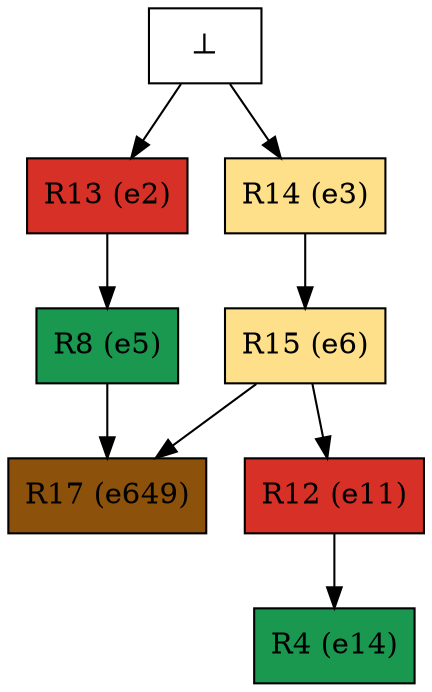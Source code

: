 digraph test {
  e2 -> e5;
  e3 -> e6;
  e6 -> e11;
  e11 -> e14;
  e5 -> e649;
  e6 -> e649;
  e0 -> e2;
  e0 -> e3;
  e2 [color="black" fillcolor="#d73027:#d73027" label="R13 (e2)" shape=box style=filled];
  e3 [color="black" fillcolor="#fee08b:#fee08b" label="R14 (e3)" shape=box style=filled];
  e5 [color="black" fillcolor="#1a9850:#1a9850" label="R8 (e5)" shape=box style=filled];
  e6 [color="black" fillcolor="#fee08b:#fee08b" label="R15 (e6)" shape=box style=filled];
  e11 [color="black" fillcolor="#d73027:#d73027" label="R12 (e11)" shape=box style=filled];
  e14 [color="black" fillcolor="#1a9850:#1a9850" label="R4 (e14)" shape=box style=filled];
  e649 [color="black" fillcolor="#8c510a:#8c510a" label="R17 (e649)" shape=box style=filled];
  e0 [fillcolor="white" label="⊥" shape=box style=filled];
}
